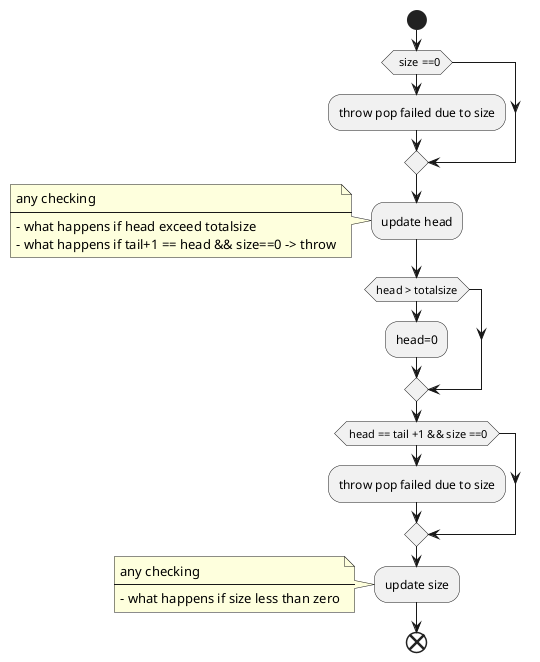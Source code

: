 @startuml
start
if(  size ==0) then
:throw pop failed due to size;
endif
:update head;
    note
    any checking
    ----
    - what happens if head exceed totalsize
    - what happens if tail+1 == head && size==0 -> throw
    end note
if (head > totalsize) then
:head=0;
endif
if( head == tail +1 && size ==0) then
:throw pop failed due to size;
endif

:update size;
    note
    any checking
    ----
    - what happens if size less than zero
    end note
end

@enduml